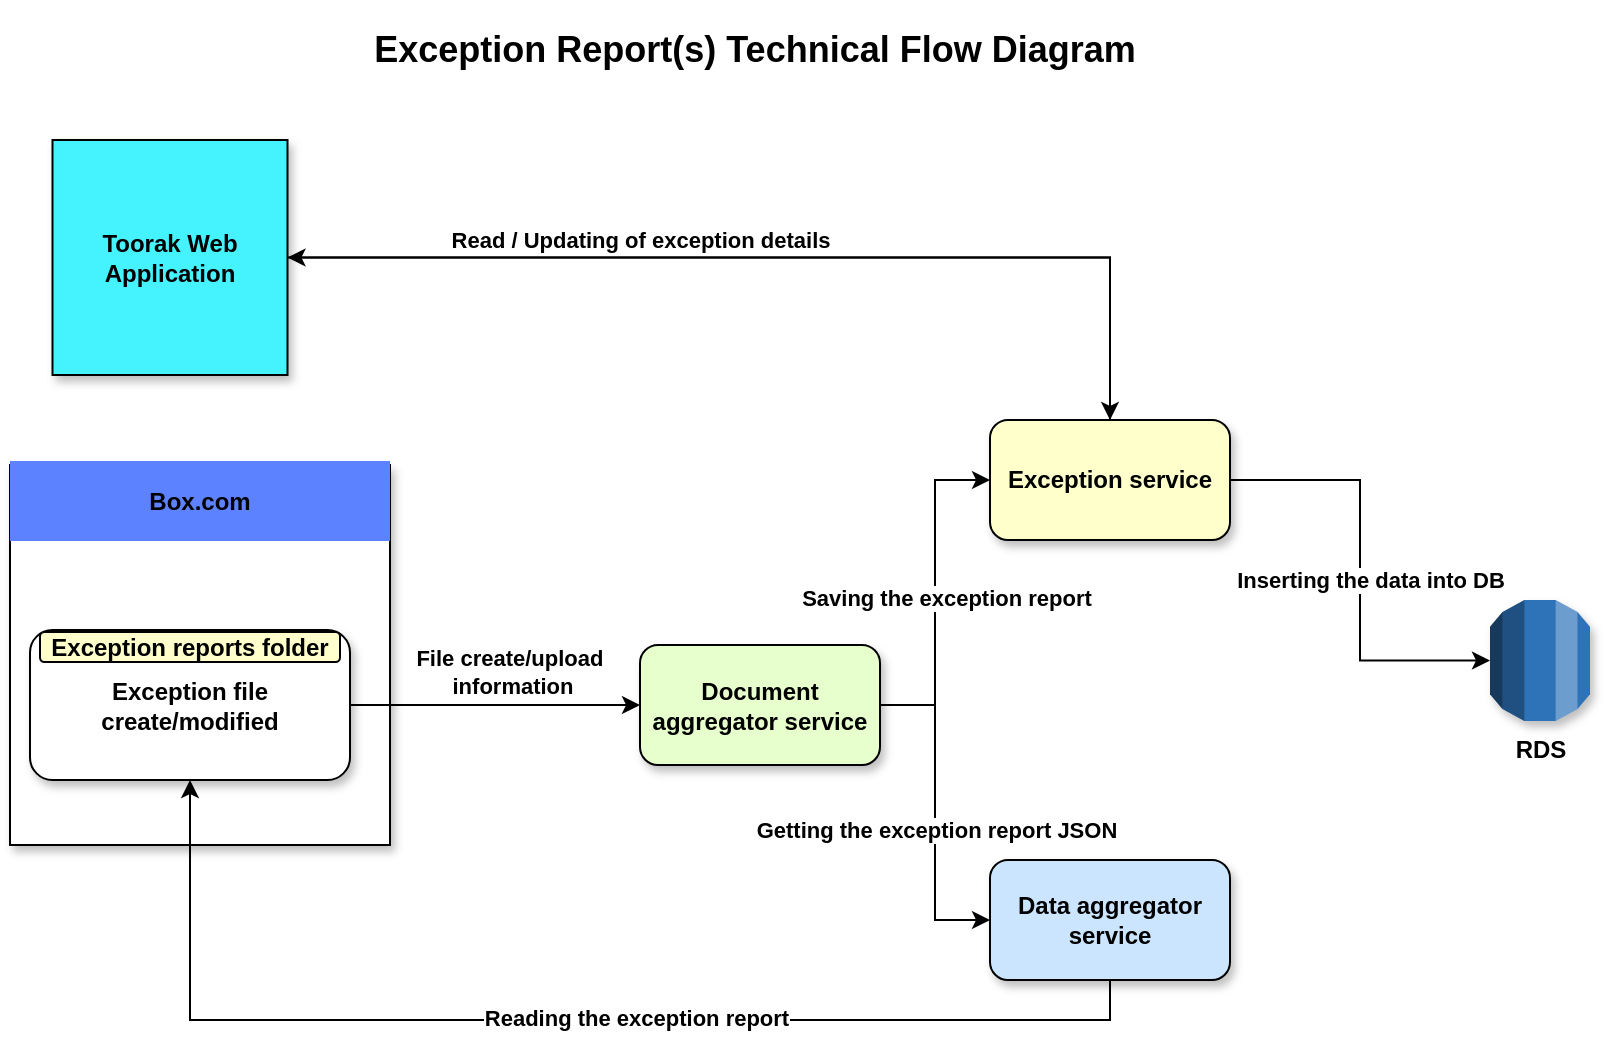 <mxfile version="13.6.2" type="github">
  <diagram id="C5RBs43oDa-KdzZeNtuy" name="Page-1">
    <mxGraphModel dx="1108" dy="492" grid="1" gridSize="10" guides="1" tooltips="1" connect="1" arrows="1" fold="1" page="1" pageScale="1" pageWidth="827" pageHeight="1169" math="0" shadow="0">
      <root>
        <mxCell id="WIyWlLk6GJQsqaUBKTNV-0" />
        <mxCell id="WIyWlLk6GJQsqaUBKTNV-1" parent="WIyWlLk6GJQsqaUBKTNV-0" />
        <mxCell id="Luh2VQDBe7dsWh5IxZox-4" value="&lt;br&gt;&lt;br&gt;&lt;br&gt;&lt;br&gt;&lt;br&gt;" style="whiteSpace=wrap;html=1;aspect=fixed;shadow=1;" parent="WIyWlLk6GJQsqaUBKTNV-1" vertex="1">
          <mxGeometry x="30" y="232.5" width="190" height="190" as="geometry" />
        </mxCell>
        <mxCell id="Luh2VQDBe7dsWh5IxZox-1" value="&lt;b&gt;Exception file create/modified&lt;/b&gt;" style="rounded=1;whiteSpace=wrap;html=1;shadow=1;" parent="WIyWlLk6GJQsqaUBKTNV-1" vertex="1">
          <mxGeometry x="40" y="315" width="160" height="75" as="geometry" />
        </mxCell>
        <mxCell id="Luh2VQDBe7dsWh5IxZox-8" style="edgeStyle=orthogonalEdgeStyle;rounded=0;orthogonalLoop=1;jettySize=auto;html=1;entryX=0;entryY=0.5;entryDx=0;entryDy=0;" parent="WIyWlLk6GJQsqaUBKTNV-1" source="Luh2VQDBe7dsWh5IxZox-2" target="Luh2VQDBe7dsWh5IxZox-6" edge="1">
          <mxGeometry relative="1" as="geometry" />
        </mxCell>
        <mxCell id="Luh2VQDBe7dsWh5IxZox-23" value="Saving the exception report" style="edgeLabel;html=1;align=center;verticalAlign=middle;resizable=0;points=[];fontStyle=1" parent="Luh2VQDBe7dsWh5IxZox-8" vertex="1" connectable="0">
          <mxGeometry x="0.198" y="-1" relative="1" as="geometry">
            <mxPoint x="4" y="19.5" as="offset" />
          </mxGeometry>
        </mxCell>
        <mxCell id="Luh2VQDBe7dsWh5IxZox-9" style="edgeStyle=orthogonalEdgeStyle;rounded=0;orthogonalLoop=1;jettySize=auto;html=1;entryX=0;entryY=0.5;entryDx=0;entryDy=0;" parent="WIyWlLk6GJQsqaUBKTNV-1" source="Luh2VQDBe7dsWh5IxZox-2" target="Luh2VQDBe7dsWh5IxZox-7" edge="1">
          <mxGeometry relative="1" as="geometry" />
        </mxCell>
        <mxCell id="Luh2VQDBe7dsWh5IxZox-22" value="Getting the exception report JSON" style="edgeLabel;html=1;align=center;verticalAlign=middle;resizable=0;points=[];fontStyle=1" parent="Luh2VQDBe7dsWh5IxZox-9" vertex="1" connectable="0">
          <mxGeometry x="0.108" relative="1" as="geometry">
            <mxPoint as="offset" />
          </mxGeometry>
        </mxCell>
        <mxCell id="Luh2VQDBe7dsWh5IxZox-2" value="Document aggregator service" style="rounded=1;whiteSpace=wrap;html=1;fontStyle=1;fillColor=#E6FFCC;shadow=1;" parent="WIyWlLk6GJQsqaUBKTNV-1" vertex="1">
          <mxGeometry x="345" y="322.5" width="120" height="60" as="geometry" />
        </mxCell>
        <mxCell id="Luh2VQDBe7dsWh5IxZox-19" style="edgeStyle=orthogonalEdgeStyle;rounded=0;orthogonalLoop=1;jettySize=auto;html=1;entryX=0;entryY=0.5;entryDx=0;entryDy=0;entryPerimeter=0;" parent="WIyWlLk6GJQsqaUBKTNV-1" source="Luh2VQDBe7dsWh5IxZox-6" target="Luh2VQDBe7dsWh5IxZox-10" edge="1">
          <mxGeometry relative="1" as="geometry" />
        </mxCell>
        <mxCell id="Luh2VQDBe7dsWh5IxZox-26" value="Inserting the data into DB" style="edgeLabel;html=1;align=center;verticalAlign=middle;resizable=0;points=[];fontStyle=1" parent="Luh2VQDBe7dsWh5IxZox-19" vertex="1" connectable="0">
          <mxGeometry x="-0.224" y="-1" relative="1" as="geometry">
            <mxPoint x="6" y="29" as="offset" />
          </mxGeometry>
        </mxCell>
        <mxCell id="Vy102mAb8OGQEsLuXzFT-4" style="edgeStyle=orthogonalEdgeStyle;rounded=0;orthogonalLoop=1;jettySize=auto;html=1;entryX=1;entryY=0.5;entryDx=0;entryDy=0;" edge="1" parent="WIyWlLk6GJQsqaUBKTNV-1" target="Vy102mAb8OGQEsLuXzFT-1">
          <mxGeometry relative="1" as="geometry">
            <mxPoint x="580" y="210" as="sourcePoint" />
            <Array as="points">
              <mxPoint x="580" y="129" />
            </Array>
          </mxGeometry>
        </mxCell>
        <mxCell id="Luh2VQDBe7dsWh5IxZox-6" value="Exception service" style="rounded=1;whiteSpace=wrap;html=1;fontStyle=1;fillColor=#FFFFCC;shadow=1;" parent="WIyWlLk6GJQsqaUBKTNV-1" vertex="1">
          <mxGeometry x="520" y="210" width="120" height="60" as="geometry" />
        </mxCell>
        <mxCell id="Luh2VQDBe7dsWh5IxZox-20" style="edgeStyle=orthogonalEdgeStyle;rounded=0;orthogonalLoop=1;jettySize=auto;html=1;entryX=0.5;entryY=1;entryDx=0;entryDy=0;exitX=0.5;exitY=1;exitDx=0;exitDy=0;" parent="WIyWlLk6GJQsqaUBKTNV-1" source="Luh2VQDBe7dsWh5IxZox-7" target="Luh2VQDBe7dsWh5IxZox-1" edge="1">
          <mxGeometry relative="1" as="geometry">
            <Array as="points">
              <mxPoint x="580" y="510" />
              <mxPoint x="120" y="510" />
            </Array>
          </mxGeometry>
        </mxCell>
        <mxCell id="Luh2VQDBe7dsWh5IxZox-21" value="Reading the exception report" style="edgeLabel;html=1;align=center;verticalAlign=middle;resizable=0;points=[];fontStyle=1" parent="Luh2VQDBe7dsWh5IxZox-20" vertex="1" connectable="0">
          <mxGeometry x="-0.142" y="-1" relative="1" as="geometry">
            <mxPoint as="offset" />
          </mxGeometry>
        </mxCell>
        <mxCell id="Luh2VQDBe7dsWh5IxZox-7" value="Data aggregator service" style="rounded=1;whiteSpace=wrap;html=1;fontStyle=1;fillColor=#CCE5FF;shadow=1;" parent="WIyWlLk6GJQsqaUBKTNV-1" vertex="1">
          <mxGeometry x="520" y="430" width="120" height="60" as="geometry" />
        </mxCell>
        <mxCell id="Luh2VQDBe7dsWh5IxZox-10" value="RDS" style="outlineConnect=0;dashed=0;verticalLabelPosition=bottom;verticalAlign=top;align=center;html=1;shape=mxgraph.aws3.rds;fillColor=#2E73B8;gradientColor=none;fontStyle=1;shadow=1;" parent="WIyWlLk6GJQsqaUBKTNV-1" vertex="1">
          <mxGeometry x="770" y="300" width="50" height="60.5" as="geometry" />
        </mxCell>
        <mxCell id="Luh2VQDBe7dsWh5IxZox-15" value="" style="shape=image;html=1;verticalAlign=top;verticalLabelPosition=bottom;labelBackgroundColor=#ffffff;imageAspect=0;aspect=fixed;image=https://cdn4.iconfinder.com/data/icons/web-essential-4/64/42-web_essential-128.png" parent="WIyWlLk6GJQsqaUBKTNV-1" vertex="1">
          <mxGeometry x="190" y="400" width="20" height="20" as="geometry" />
        </mxCell>
        <mxCell id="Luh2VQDBe7dsWh5IxZox-17" value="Box.com" style="text;html=1;strokeColor=none;fillColor=#5C82FF;align=center;verticalAlign=middle;whiteSpace=wrap;rounded=0;fontStyle=1" parent="WIyWlLk6GJQsqaUBKTNV-1" vertex="1">
          <mxGeometry x="30" y="230.5" width="190" height="40" as="geometry" />
        </mxCell>
        <mxCell id="Luh2VQDBe7dsWh5IxZox-18" value="" style="endArrow=classic;html=1;exitX=1;exitY=0.5;exitDx=0;exitDy=0;entryX=0;entryY=0.5;entryDx=0;entryDy=0;" parent="WIyWlLk6GJQsqaUBKTNV-1" source="Luh2VQDBe7dsWh5IxZox-1" target="Luh2VQDBe7dsWh5IxZox-2" edge="1">
          <mxGeometry width="50" height="50" relative="1" as="geometry">
            <mxPoint x="390" y="290" as="sourcePoint" />
            <mxPoint x="440" y="240" as="targetPoint" />
          </mxGeometry>
        </mxCell>
        <mxCell id="Luh2VQDBe7dsWh5IxZox-24" value="File create/upload&amp;nbsp;&lt;br&gt;information" style="edgeLabel;html=1;align=center;verticalAlign=middle;resizable=0;points=[];fontStyle=1" parent="Luh2VQDBe7dsWh5IxZox-18" vertex="1" connectable="0">
          <mxGeometry x="-0.388" y="-1" relative="1" as="geometry">
            <mxPoint x="36" y="-17.74" as="offset" />
          </mxGeometry>
        </mxCell>
        <mxCell id="Luh2VQDBe7dsWh5IxZox-25" value="&lt;font style=&quot;font-size: 18px&quot;&gt;Exception Report(s) Technical Flow Diagram&amp;nbsp;&lt;/font&gt;" style="text;html=1;strokeColor=none;fillColor=none;align=center;verticalAlign=middle;whiteSpace=wrap;rounded=0;fontStyle=1" parent="WIyWlLk6GJQsqaUBKTNV-1" vertex="1">
          <mxGeometry x="200" width="410" height="50" as="geometry" />
        </mxCell>
        <mxCell id="Vy102mAb8OGQEsLuXzFT-2" style="edgeStyle=orthogonalEdgeStyle;rounded=0;orthogonalLoop=1;jettySize=auto;html=1;entryX=0.5;entryY=0;entryDx=0;entryDy=0;" edge="1" parent="WIyWlLk6GJQsqaUBKTNV-1" source="Vy102mAb8OGQEsLuXzFT-1" target="Luh2VQDBe7dsWh5IxZox-6">
          <mxGeometry relative="1" as="geometry" />
        </mxCell>
        <mxCell id="Vy102mAb8OGQEsLuXzFT-3" value="Read / Updating of exception details" style="edgeLabel;html=1;align=center;verticalAlign=middle;resizable=0;points=[];fontStyle=1" vertex="1" connectable="0" parent="Vy102mAb8OGQEsLuXzFT-2">
          <mxGeometry x="-0.341" y="-2" relative="1" as="geometry">
            <mxPoint x="13.5" y="-10.8" as="offset" />
          </mxGeometry>
        </mxCell>
        <mxCell id="Vy102mAb8OGQEsLuXzFT-1" value="Toorak Web Application" style="whiteSpace=wrap;html=1;aspect=fixed;fillColor=#45F3FF;fontStyle=1;shadow=1;" vertex="1" parent="WIyWlLk6GJQsqaUBKTNV-1">
          <mxGeometry x="51.25" y="70" width="117.5" height="117.5" as="geometry" />
        </mxCell>
        <mxCell id="Vy102mAb8OGQEsLuXzFT-7" value="Exception reports folder" style="rounded=1;whiteSpace=wrap;html=1;shadow=0;fillColor=#FFFFCC;fontStyle=1" vertex="1" parent="WIyWlLk6GJQsqaUBKTNV-1">
          <mxGeometry x="45" y="316" width="150" height="15" as="geometry" />
        </mxCell>
      </root>
    </mxGraphModel>
  </diagram>
</mxfile>
